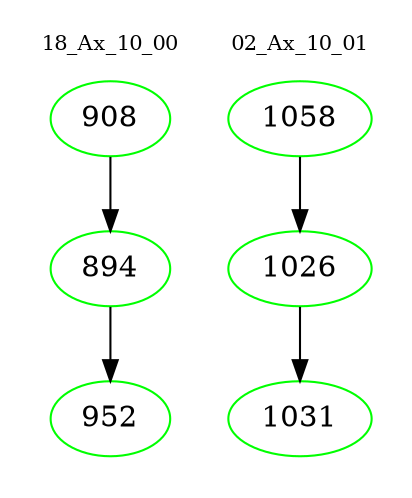 digraph{
subgraph cluster_0 {
color = white
label = "18_Ax_10_00";
fontsize=10;
T0_908 [label="908", color="green"]
T0_908 -> T0_894 [color="black"]
T0_894 [label="894", color="green"]
T0_894 -> T0_952 [color="black"]
T0_952 [label="952", color="green"]
}
subgraph cluster_1 {
color = white
label = "02_Ax_10_01";
fontsize=10;
T1_1058 [label="1058", color="green"]
T1_1058 -> T1_1026 [color="black"]
T1_1026 [label="1026", color="green"]
T1_1026 -> T1_1031 [color="black"]
T1_1031 [label="1031", color="green"]
}
}
